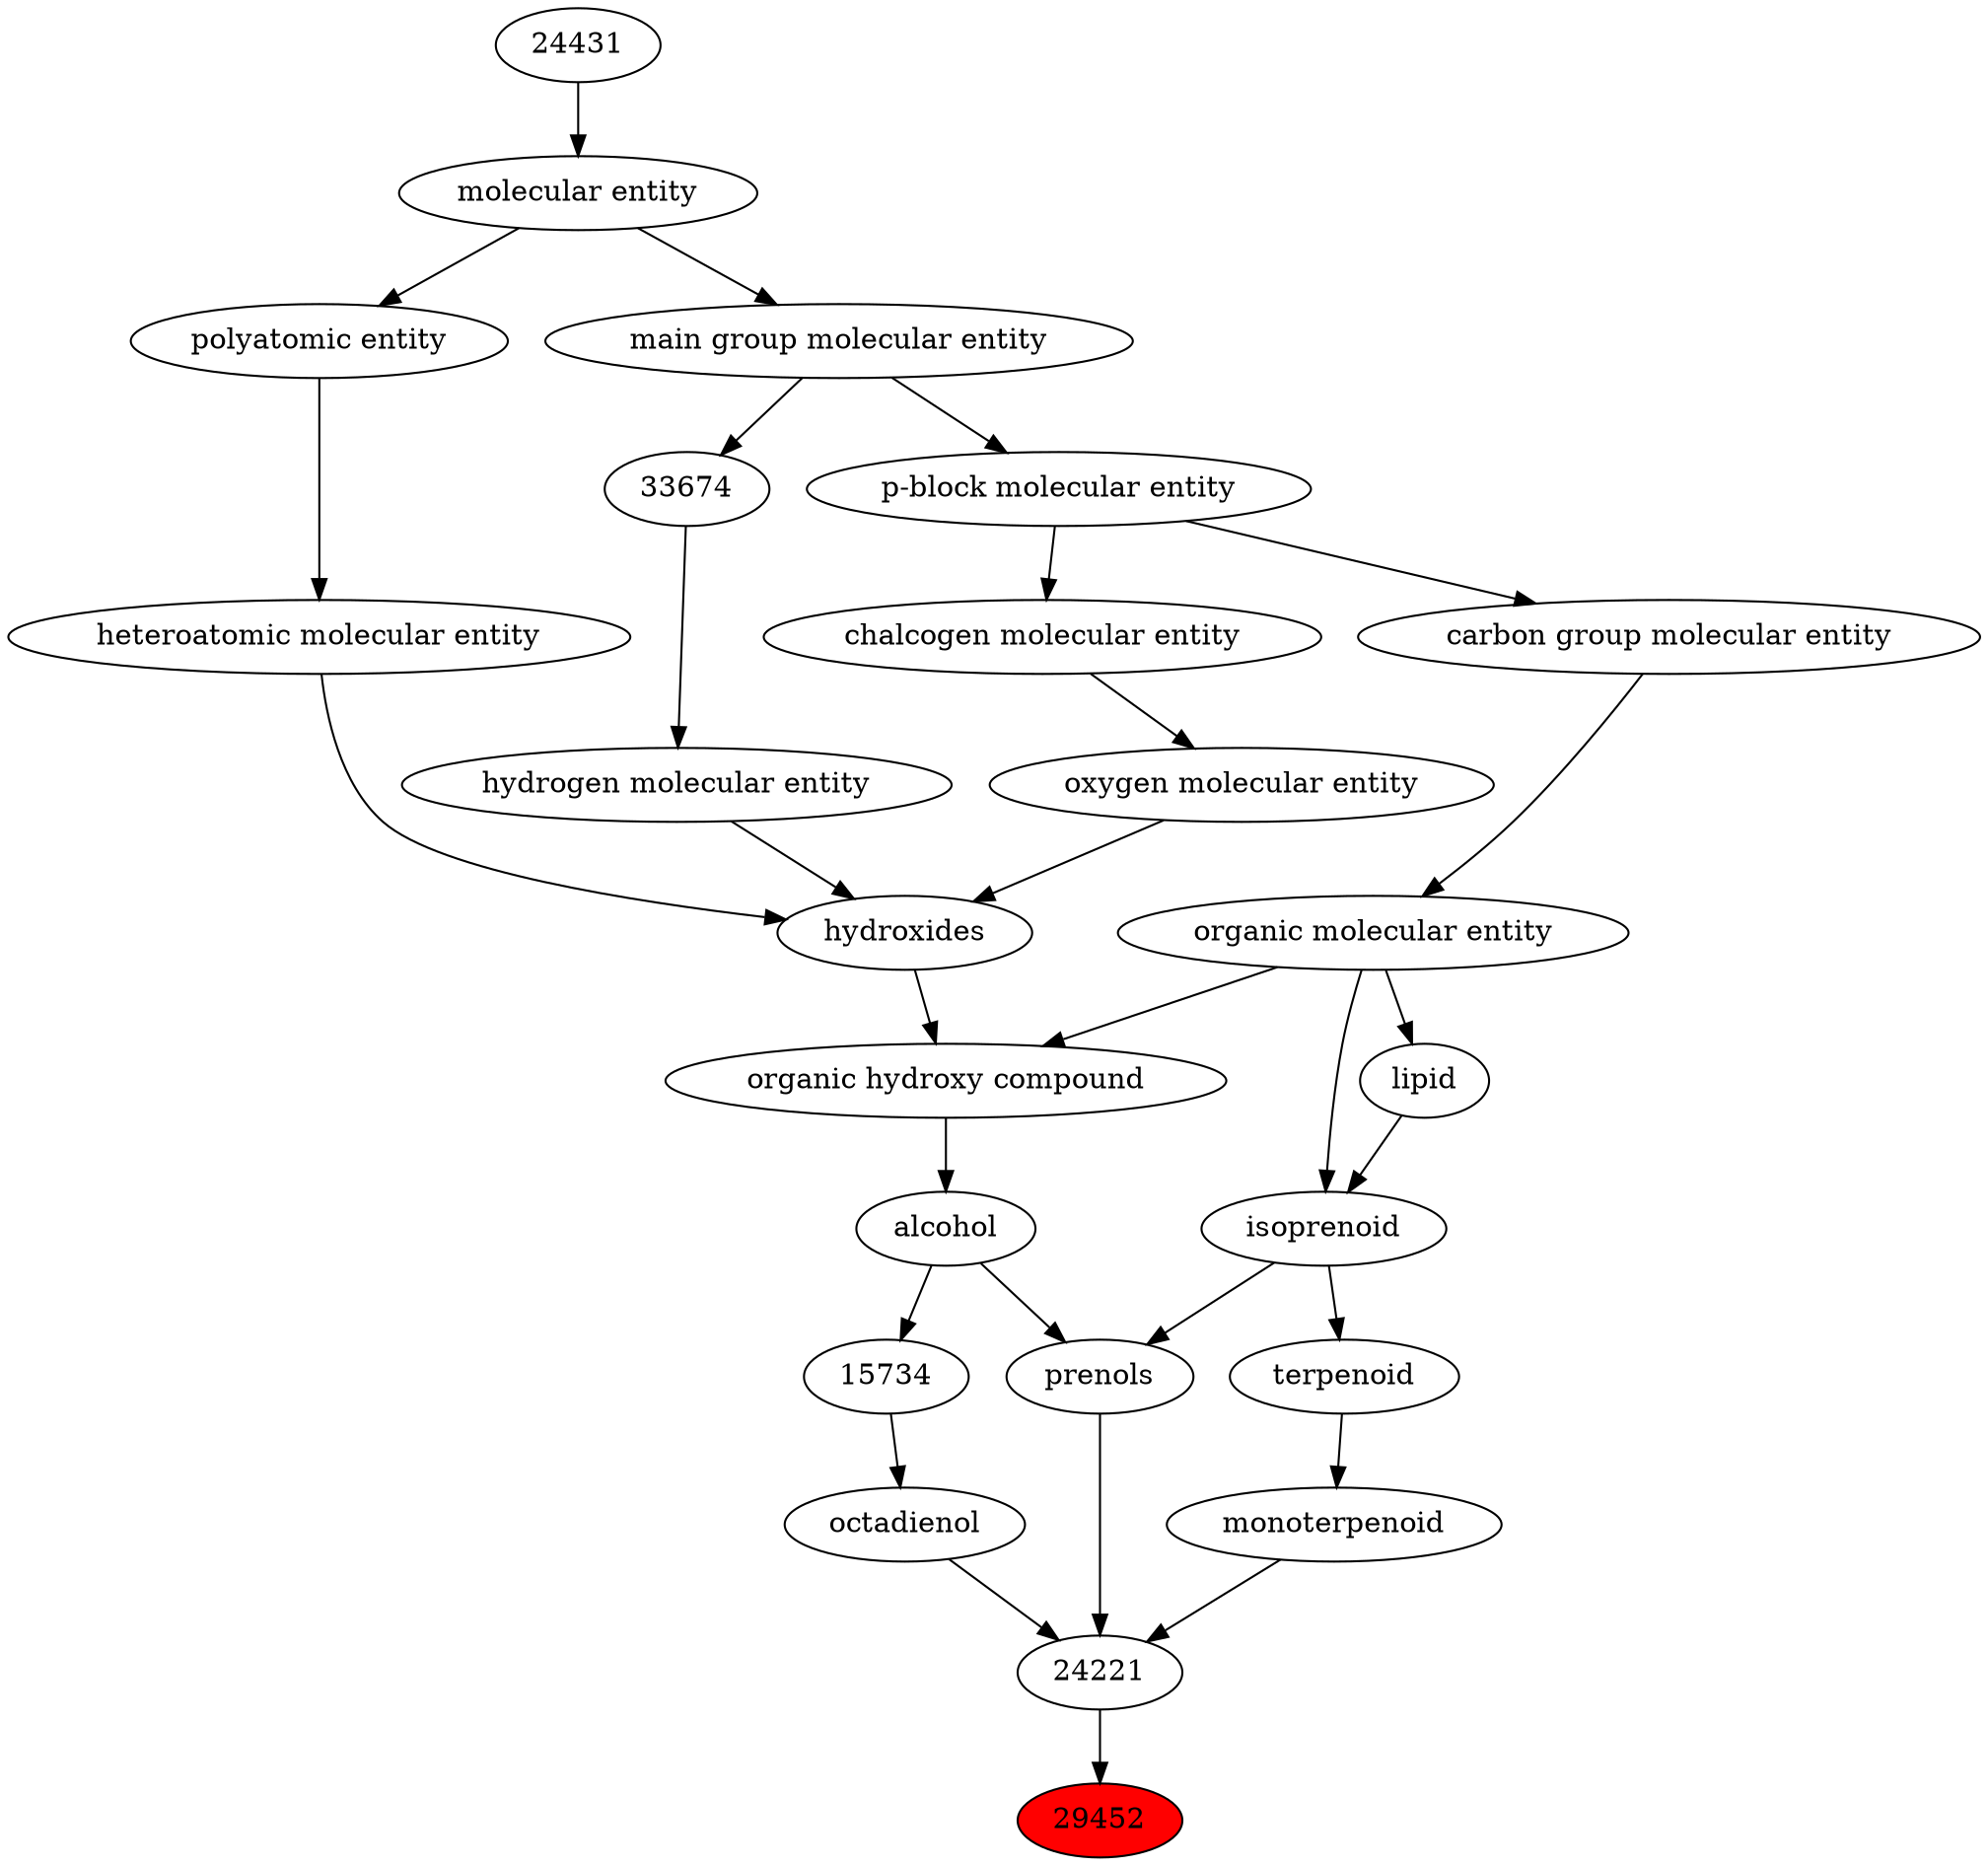 digraph tree{ 
29452 [label="29452" fillcolor=red style=filled]
24221 -> 29452
24221 [label="24221"]
25639 -> 24221
26244 -> 24221
25409 -> 24221
25639 [label="octadienol"]
15734 -> 25639
26244 [label="prenols"]
30879 -> 26244
24913 -> 26244
25409 [label="monoterpenoid"]
26873 -> 25409
15734 [label="15734"]
30879 -> 15734
30879 [label="alcohol"]
33822 -> 30879
24913 [label="isoprenoid"]
18059 -> 24913
50860 -> 24913
26873 [label="terpenoid"]
24913 -> 26873
33822 [label="organic hydroxy compound"]
24651 -> 33822
50860 -> 33822
18059 [label="lipid"]
50860 -> 18059
50860 [label="organic molecular entity"]
33582 -> 50860
24651 [label="hydroxides"]
25806 -> 24651
33608 -> 24651
37577 -> 24651
33582 [label="carbon group molecular entity"]
33675 -> 33582
25806 [label="oxygen molecular entity"]
33304 -> 25806
33608 [label="hydrogen molecular entity"]
33674 -> 33608
37577 [label="heteroatomic molecular entity"]
36357 -> 37577
33675 [label="p-block molecular entity"]
33579 -> 33675
33304 [label="chalcogen molecular entity"]
33675 -> 33304
33674 [label="33674"]
33579 -> 33674
36357 [label="polyatomic entity"]
23367 -> 36357
33579 [label="main group molecular entity"]
23367 -> 33579
23367 [label="molecular entity"]
24431 -> 23367
24431 [label="24431"]
}